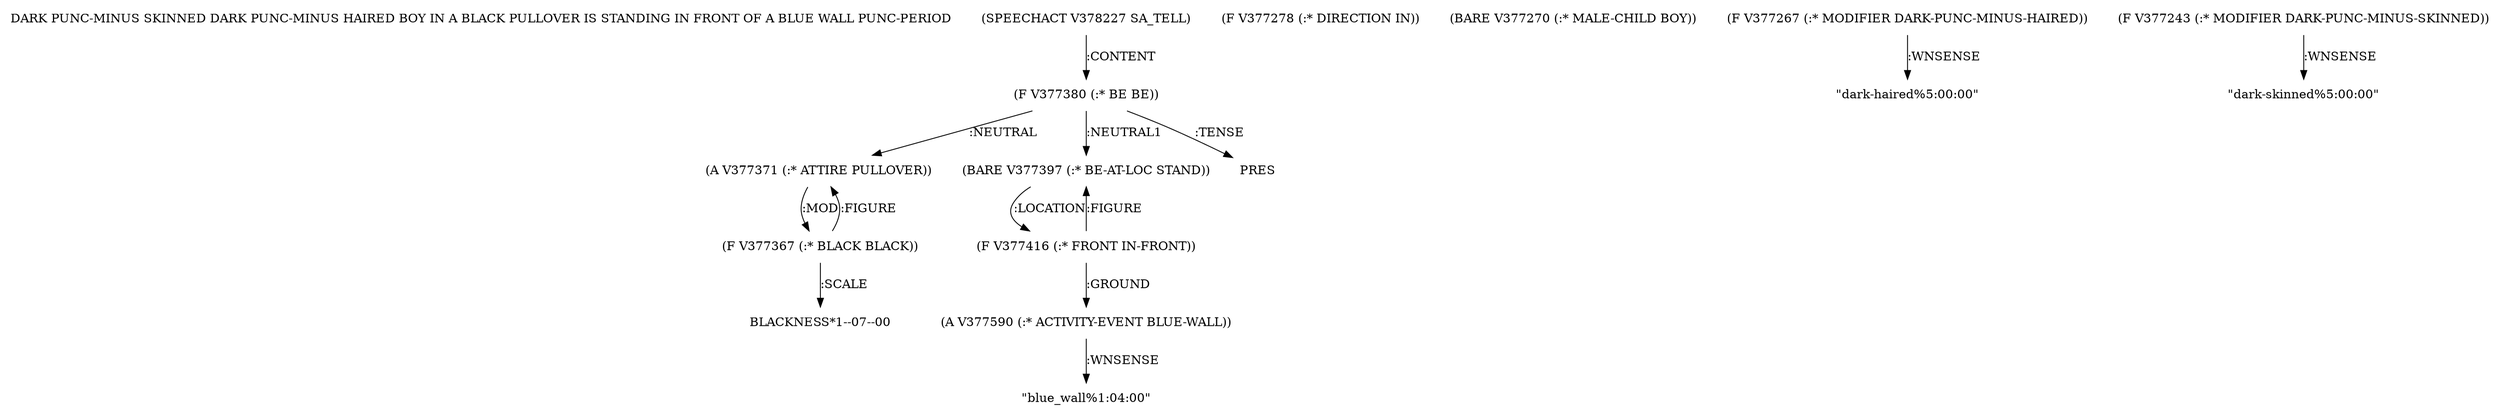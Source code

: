 digraph Terms {
  node [shape=none]
  "DARK PUNC-MINUS SKINNED DARK PUNC-MINUS HAIRED BOY IN A BLACK PULLOVER IS STANDING IN FRONT OF A BLUE WALL PUNC-PERIOD"
  "V378227" [label="(SPEECHACT V378227 SA_TELL)"]
  "V378227" -> "V377380" [label=":CONTENT"]
  "V377380" [label="(F V377380 (:* BE BE))"]
  "V377380" -> "V377371" [label=":NEUTRAL"]
  "V377380" -> "V377397" [label=":NEUTRAL1"]
  "V377380" -> "NT387926" [label=":TENSE"]
  "NT387926" [label="PRES"]
  "V377371" [label="(A V377371 (:* ATTIRE PULLOVER))"]
  "V377371" -> "V377367" [label=":MOD"]
  "V377367" [label="(F V377367 (:* BLACK BLACK))"]
  "V377367" -> "V377371" [label=":FIGURE"]
  "V377367" -> "NT387927" [label=":SCALE"]
  "NT387927" [label="BLACKNESS*1--07--00"]
  "V377397" [label="(BARE V377397 (:* BE-AT-LOC STAND))"]
  "V377397" -> "V377416" [label=":LOCATION"]
  "V377416" [label="(F V377416 (:* FRONT IN-FRONT))"]
  "V377416" -> "V377590" [label=":GROUND"]
  "V377416" -> "V377397" [label=":FIGURE"]
  "V377590" [label="(A V377590 (:* ACTIVITY-EVENT BLUE-WALL))"]
  "V377590" -> "NT387928" [label=":WNSENSE"]
  "NT387928" [label="\"blue_wall%1:04:00\""]
  "V377278" [label="(F V377278 (:* DIRECTION IN))"]
  "V377270" [label="(BARE V377270 (:* MALE-CHILD BOY))"]
  "V377267" [label="(F V377267 (:* MODIFIER DARK-PUNC-MINUS-HAIRED))"]
  "V377267" -> "NT387929" [label=":WNSENSE"]
  "NT387929" [label="\"dark-haired%5:00:00\""]
  "V377243" [label="(F V377243 (:* MODIFIER DARK-PUNC-MINUS-SKINNED))"]
  "V377243" -> "NT387930" [label=":WNSENSE"]
  "NT387930" [label="\"dark-skinned%5:00:00\""]
}
